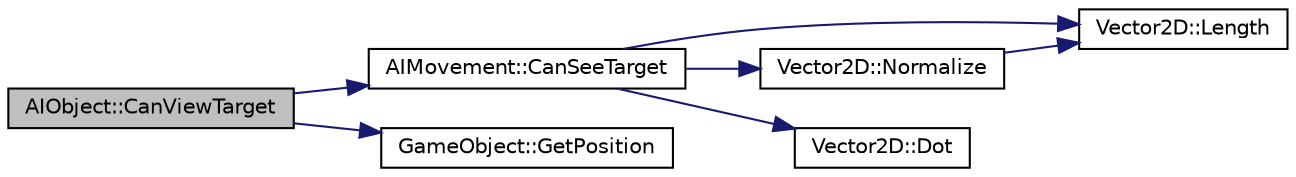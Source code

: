 digraph "AIObject::CanViewTarget"
{
  edge [fontname="Helvetica",fontsize="10",labelfontname="Helvetica",labelfontsize="10"];
  node [fontname="Helvetica",fontsize="10",shape=record];
  rankdir="LR";
  Node1 [label="AIObject::CanViewTarget",height=0.2,width=0.4,color="black", fillcolor="grey75", style="filled" fontcolor="black"];
  Node1 -> Node2 [color="midnightblue",fontsize="10",style="solid",fontname="Helvetica"];
  Node2 [label="AIMovement::CanSeeTarget",height=0.2,width=0.4,color="black", fillcolor="white", style="filled",URL="$class_a_i_movement.html#aa1eefd3a25782d8dd274d895d953173c",tooltip="Determine if we can see target by using the direction they are currently facing to determine if the t..."];
  Node2 -> Node3 [color="midnightblue",fontsize="10",style="solid",fontname="Helvetica"];
  Node3 [label="Vector2D::Length",height=0.2,width=0.4,color="black", fillcolor="white", style="filled",URL="$struct_vector2_d.html#aa0231916feba122df89eb6cd9cf42b02"];
  Node2 -> Node4 [color="midnightblue",fontsize="10",style="solid",fontname="Helvetica"];
  Node4 [label="Vector2D::Normalize",height=0.2,width=0.4,color="black", fillcolor="white", style="filled",URL="$struct_vector2_d.html#ac68f4dafca1639747c67c1b01e3a9f28"];
  Node4 -> Node3 [color="midnightblue",fontsize="10",style="solid",fontname="Helvetica"];
  Node2 -> Node5 [color="midnightblue",fontsize="10",style="solid",fontname="Helvetica"];
  Node5 [label="Vector2D::Dot",height=0.2,width=0.4,color="black", fillcolor="white", style="filled",URL="$struct_vector2_d.html#a83b3a76f8452b8dd9d86599d59090a67"];
  Node1 -> Node6 [color="midnightblue",fontsize="10",style="solid",fontname="Helvetica"];
  Node6 [label="GameObject::GetPosition",height=0.2,width=0.4,color="black", fillcolor="white", style="filled",URL="$class_game_object.html#a345efa82c1b4d5f41100f267ee859dae",tooltip="returns position of object "];
}
